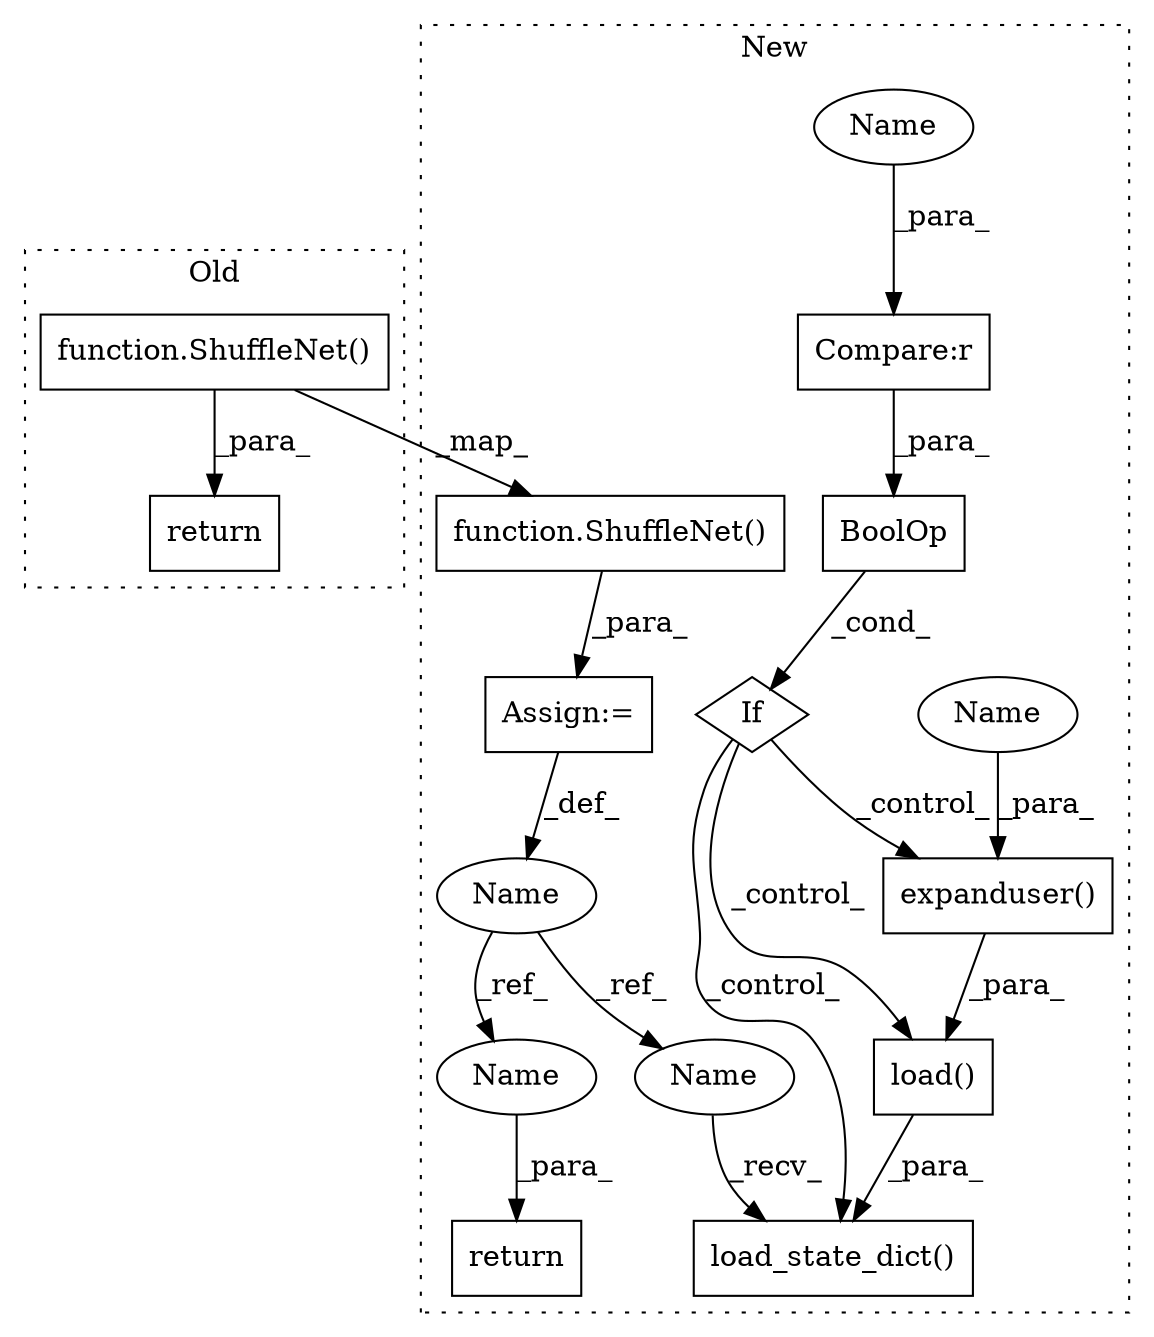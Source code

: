 digraph G {
subgraph cluster0 {
1 [label="function.ShuffleNet()" a="75" s="1955" l="64" shape="box"];
12 [label="return" a="93" s="1948" l="7" shape="box"];
label = "Old";
style="dotted";
}
subgraph cluster1 {
2 [label="function.ShuffleNet()" a="75" s="1885" l="64" shape="box"];
3 [label="load_state_dict()" a="75" s="1997,2054" l="22,1" shape="box"];
4 [label="If" a="96" s="1954" l="3" shape="diamond"];
5 [label="load()" a="75" s="2019,2053" l="11,1" shape="box"];
6 [label="Compare:r" a="40" s="1972" l="15" shape="box"];
7 [label="expanduser()" a="75" s="2030,2052" l="19,1" shape="box"];
8 [label="BoolOp" a="72" s="1957" l="30" shape="box"];
9 [label="Name" a="87" s="1877" l="5" shape="ellipse"];
10 [label="return" a="93" s="2060" l="7" shape="box"];
11 [label="Assign:=" a="68" s="1882" l="3" shape="box"];
13 [label="Name" a="87" s="2049" l="3" shape="ellipse"];
14 [label="Name" a="87" s="1972" l="3" shape="ellipse"];
15 [label="Name" a="87" s="2067" l="5" shape="ellipse"];
16 [label="Name" a="87" s="1997" l="5" shape="ellipse"];
label = "New";
style="dotted";
}
1 -> 12 [label="_para_"];
1 -> 2 [label="_map_"];
2 -> 11 [label="_para_"];
4 -> 3 [label="_control_"];
4 -> 5 [label="_control_"];
4 -> 7 [label="_control_"];
5 -> 3 [label="_para_"];
6 -> 8 [label="_para_"];
7 -> 5 [label="_para_"];
8 -> 4 [label="_cond_"];
9 -> 16 [label="_ref_"];
9 -> 15 [label="_ref_"];
11 -> 9 [label="_def_"];
13 -> 7 [label="_para_"];
14 -> 6 [label="_para_"];
15 -> 10 [label="_para_"];
16 -> 3 [label="_recv_"];
}